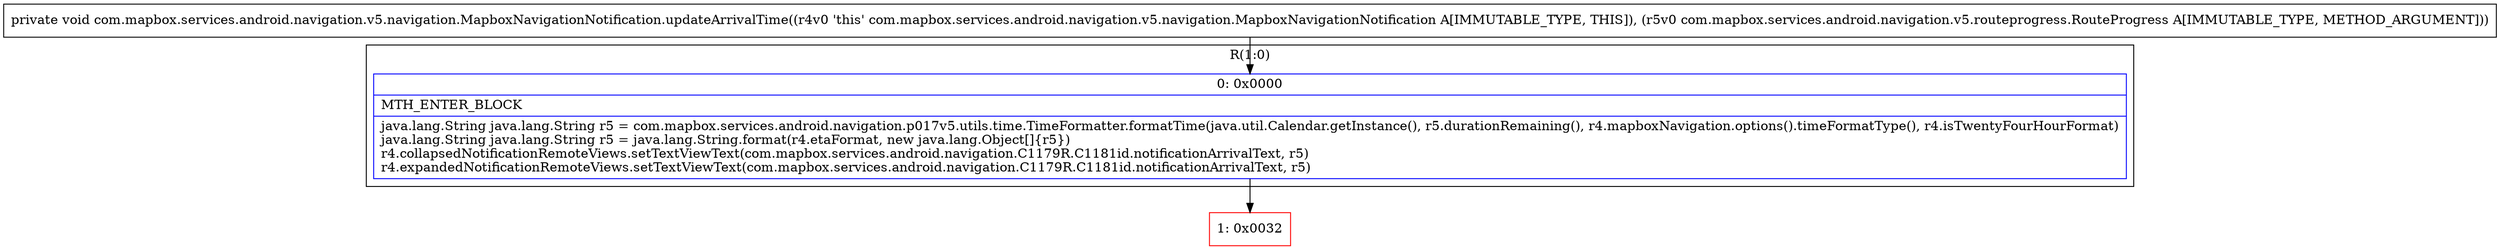digraph "CFG forcom.mapbox.services.android.navigation.v5.navigation.MapboxNavigationNotification.updateArrivalTime(Lcom\/mapbox\/services\/android\/navigation\/v5\/routeprogress\/RouteProgress;)V" {
subgraph cluster_Region_998600027 {
label = "R(1:0)";
node [shape=record,color=blue];
Node_0 [shape=record,label="{0\:\ 0x0000|MTH_ENTER_BLOCK\l|java.lang.String java.lang.String r5 = com.mapbox.services.android.navigation.p017v5.utils.time.TimeFormatter.formatTime(java.util.Calendar.getInstance(), r5.durationRemaining(), r4.mapboxNavigation.options().timeFormatType(), r4.isTwentyFourHourFormat)\ljava.lang.String java.lang.String r5 = java.lang.String.format(r4.etaFormat, new java.lang.Object[]\{r5\})\lr4.collapsedNotificationRemoteViews.setTextViewText(com.mapbox.services.android.navigation.C1179R.C1181id.notificationArrivalText, r5)\lr4.expandedNotificationRemoteViews.setTextViewText(com.mapbox.services.android.navigation.C1179R.C1181id.notificationArrivalText, r5)\l}"];
}
Node_1 [shape=record,color=red,label="{1\:\ 0x0032}"];
MethodNode[shape=record,label="{private void com.mapbox.services.android.navigation.v5.navigation.MapboxNavigationNotification.updateArrivalTime((r4v0 'this' com.mapbox.services.android.navigation.v5.navigation.MapboxNavigationNotification A[IMMUTABLE_TYPE, THIS]), (r5v0 com.mapbox.services.android.navigation.v5.routeprogress.RouteProgress A[IMMUTABLE_TYPE, METHOD_ARGUMENT])) }"];
MethodNode -> Node_0;
Node_0 -> Node_1;
}

